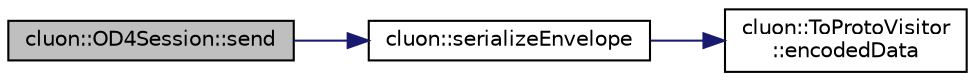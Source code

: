 digraph "cluon::OD4Session::send"
{
 // LATEX_PDF_SIZE
  edge [fontname="Helvetica",fontsize="10",labelfontname="Helvetica",labelfontsize="10"];
  node [fontname="Helvetica",fontsize="10",shape=record];
  rankdir="LR";
  Node1 [label="cluon::OD4Session::send",height=0.2,width=0.4,color="black", fillcolor="grey75", style="filled", fontcolor="black",tooltip=" "];
  Node1 -> Node2 [color="midnightblue",fontsize="10",style="solid"];
  Node2 [label="cluon::serializeEnvelope",height=0.2,width=0.4,color="black", fillcolor="white", style="filled",URL="$namespacecluon.html#a8ff42dcd356aa1d0ef8e41a8aa2bead2",tooltip=" "];
  Node2 -> Node3 [color="midnightblue",fontsize="10",style="solid"];
  Node3 [label="cluon::ToProtoVisitor\l::encodedData",height=0.2,width=0.4,color="black", fillcolor="white", style="filled",URL="$classcluon_1_1ToProtoVisitor.html#a20841380c5c8e865f30f92d164477e81",tooltip=" "];
}
